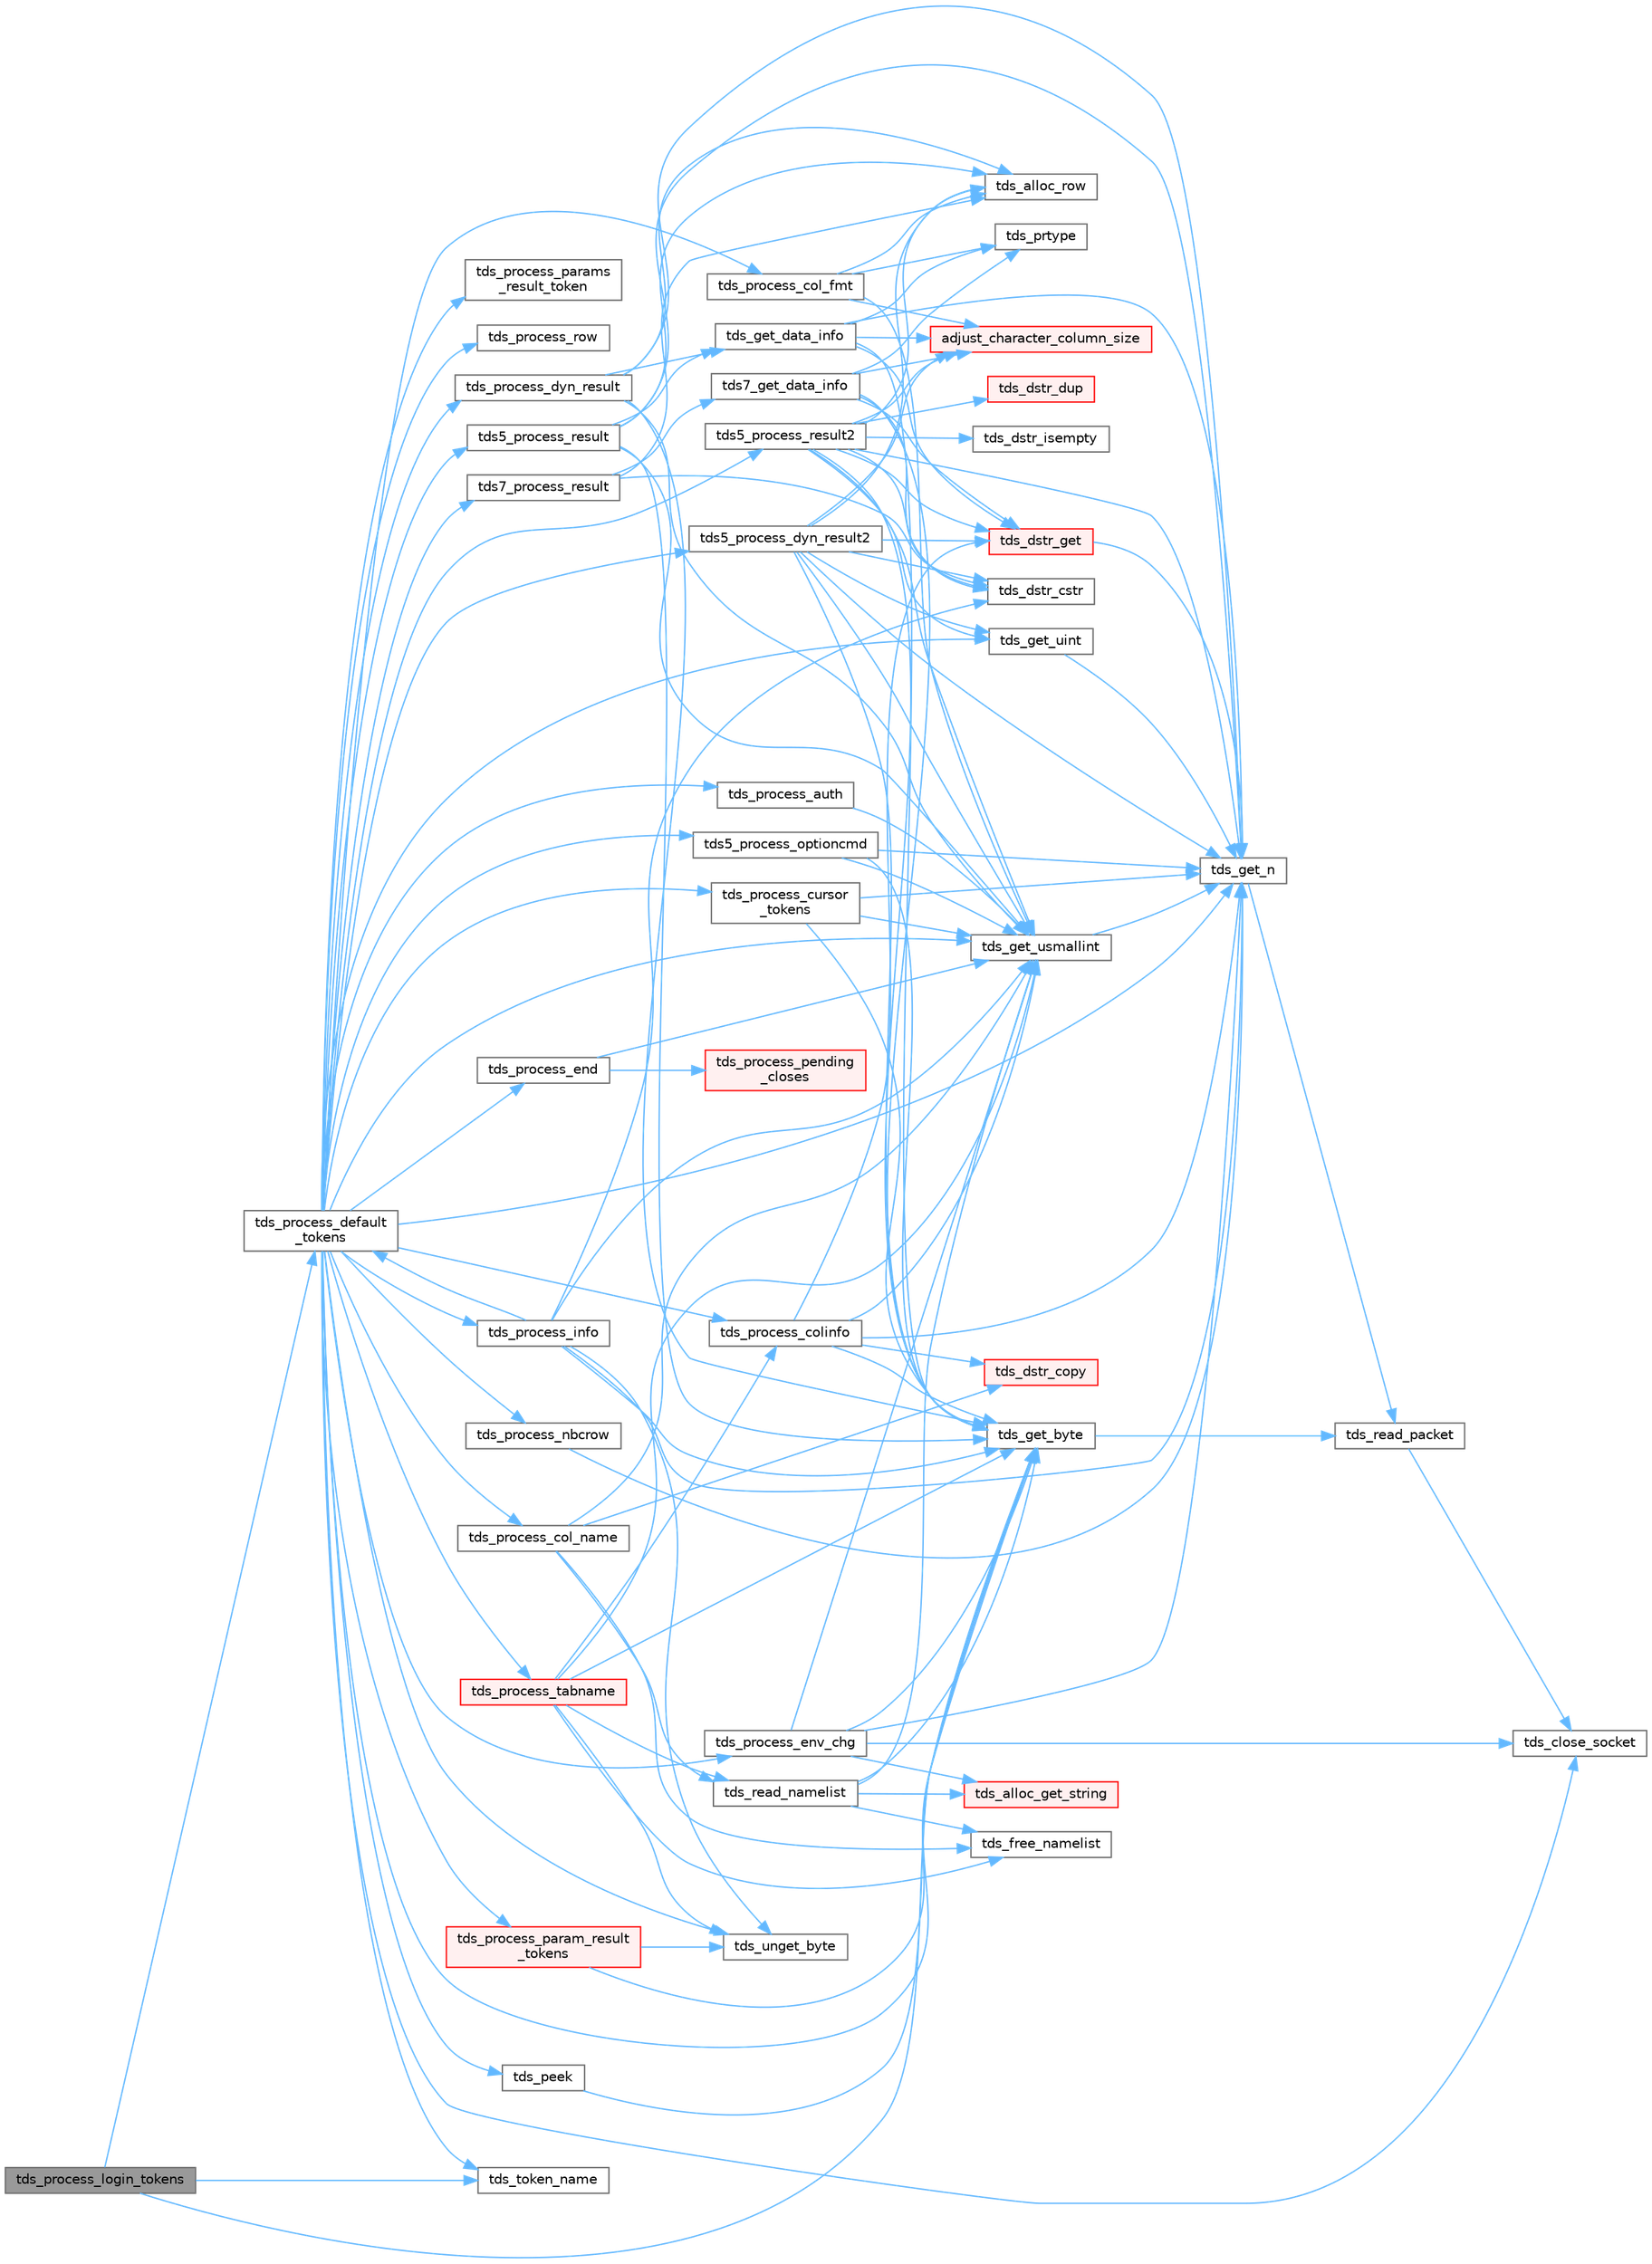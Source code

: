 digraph "tds_process_login_tokens"
{
 // LATEX_PDF_SIZE
  bgcolor="transparent";
  edge [fontname=Helvetica,fontsize=10,labelfontname=Helvetica,labelfontsize=10];
  node [fontname=Helvetica,fontsize=10,shape=box,height=0.2,width=0.4];
  rankdir="LR";
  Node1 [id="Node000001",label="tds_process_login_tokens",height=0.2,width=0.4,color="gray40", fillcolor="grey60", style="filled", fontcolor="black",tooltip="tds_process_login_tokens() is called after sending the login packet to the server."];
  Node1 -> Node2 [id="edge1_Node000001_Node000002",color="steelblue1",style="solid",tooltip=" "];
  Node2 [id="Node000002",label="tds_get_byte",height=0.2,width=0.4,color="grey40", fillcolor="white", style="filled",URL="$a00579.html#ga0cb72d3f6943795c39db1fa692be0a58",tooltip="Return a single byte from the input buffer."];
  Node2 -> Node3 [id="edge2_Node000002_Node000003",color="steelblue1",style="solid",tooltip=" "];
  Node3 [id="Node000003",label="tds_read_packet",height=0.2,width=0.4,color="grey40", fillcolor="white", style="filled",URL="$a00579.html#ga410619783bdf2bb60b0f27a5578e0e07",tooltip="Read in one 'packet' from the server."];
  Node3 -> Node4 [id="edge3_Node000003_Node000004",color="steelblue1",style="solid",tooltip=" "];
  Node4 [id="Node000004",label="tds_close_socket",height=0.2,width=0.4,color="grey40", fillcolor="white", style="filled",URL="$a00579.html#ga3e3f76009fce5ceedb2f42bb2c9aed2e",tooltip="Close current socket."];
  Node1 -> Node5 [id="edge4_Node000001_Node000005",color="steelblue1",style="solid",tooltip=" "];
  Node5 [id="Node000005",label="tds_process_default\l_tokens",height=0.2,width=0.4,color="grey40", fillcolor="white", style="filled",URL="$a00580.html#ga39453d084f3f780ac4602d4abf2839f7",tooltip="tds_process_default_tokens() is a catch all function that is called to process tokens not known to ot..."];
  Node5 -> Node6 [id="edge5_Node000005_Node000006",color="steelblue1",style="solid",tooltip=" "];
  Node6 [id="Node000006",label="tds5_process_dyn_result2",height=0.2,width=0.4,color="grey40", fillcolor="white", style="filled",URL="$a00580.html#gae688b515631141acfbc41bbb91c8b921",tooltip="Process new TDS 5.0 token for describing output parameters."];
  Node6 -> Node7 [id="edge6_Node000006_Node000007",color="steelblue1",style="solid",tooltip=" "];
  Node7 [id="Node000007",label="adjust_character_column_size",height=0.2,width=0.4,color="red", fillcolor="#FFF0F0", style="filled",URL="$a00580.html#ga91770634ce8c0d6f1fe007b45da186fd",tooltip="Adjust column size according to client's encoding."];
  Node6 -> Node13 [id="edge7_Node000006_Node000013",color="steelblue1",style="solid",tooltip=" "];
  Node13 [id="Node000013",label="tds_alloc_row",height=0.2,width=0.4,color="grey40", fillcolor="white", style="filled",URL="$a00577.html#ga1224fb9277112dc2ce12531d2b73b145",tooltip="Allocate space for row store return NULL on out of memory."];
  Node6 -> Node14 [id="edge8_Node000006_Node000014",color="steelblue1",style="solid",tooltip=" "];
  Node14 [id="Node000014",label="tds_dstr_cstr",height=0.2,width=0.4,color="grey40", fillcolor="white", style="filled",URL="$a00581.html#gac536f0e4d77d3cff5702719362ec1766",tooltip="Returns a C version (NUL terminated string) of dstr."];
  Node6 -> Node15 [id="edge9_Node000006_Node000015",color="steelblue1",style="solid",tooltip=" "];
  Node15 [id="Node000015",label="tds_dstr_get",height=0.2,width=0.4,color="red", fillcolor="#FFF0F0", style="filled",URL="$a00579.html#ga017c427e9599c031be5c555cb32abe2c",tooltip="Reads a string from wire and put in a DSTR."];
  Node15 -> Node19 [id="edge10_Node000015_Node000019",color="steelblue1",style="solid",tooltip=" "];
  Node19 [id="Node000019",label="tds_get_n",height=0.2,width=0.4,color="grey40", fillcolor="white", style="filled",URL="$a00579.html#gae777dd57e8d1bb40349d7d7d8434fddf",tooltip="Get N bytes from the buffer and return them in the already allocated space   given to us."];
  Node19 -> Node3 [id="edge11_Node000019_Node000003",color="steelblue1",style="solid",tooltip=" "];
  Node6 -> Node2 [id="edge12_Node000006_Node000002",color="steelblue1",style="solid",tooltip=" "];
  Node6 -> Node19 [id="edge13_Node000006_Node000019",color="steelblue1",style="solid",tooltip=" "];
  Node6 -> Node29 [id="edge14_Node000006_Node000029",color="steelblue1",style="solid",tooltip=" "];
  Node29 [id="Node000029",label="tds_get_uint",height=0.2,width=0.4,color="grey40", fillcolor="white", style="filled",URL="$a00579.html#ga9ac121c269e203337a48c5bf8afc48c3",tooltip="Get an int32 from the server."];
  Node29 -> Node19 [id="edge15_Node000029_Node000019",color="steelblue1",style="solid",tooltip=" "];
  Node6 -> Node30 [id="edge16_Node000006_Node000030",color="steelblue1",style="solid",tooltip=" "];
  Node30 [id="Node000030",label="tds_get_usmallint",height=0.2,width=0.4,color="grey40", fillcolor="white", style="filled",URL="$a00579.html#gad38aa5b9547817854ccba1fcc7855861",tooltip="Get an int16 from the server."];
  Node30 -> Node19 [id="edge17_Node000030_Node000019",color="steelblue1",style="solid",tooltip=" "];
  Node5 -> Node31 [id="edge18_Node000005_Node000031",color="steelblue1",style="solid",tooltip=" "];
  Node31 [id="Node000031",label="tds5_process_optioncmd",height=0.2,width=0.4,color="grey40", fillcolor="white", style="filled",URL="$a00580.html#gaa6a7e5aeb10a1322911c47be9c43e2d2",tooltip="Process option cmd results."];
  Node31 -> Node2 [id="edge19_Node000031_Node000002",color="steelblue1",style="solid",tooltip=" "];
  Node31 -> Node19 [id="edge20_Node000031_Node000019",color="steelblue1",style="solid",tooltip=" "];
  Node31 -> Node30 [id="edge21_Node000031_Node000030",color="steelblue1",style="solid",tooltip=" "];
  Node5 -> Node32 [id="edge22_Node000005_Node000032",color="steelblue1",style="solid",tooltip=" "];
  Node32 [id="Node000032",label="tds5_process_result",height=0.2,width=0.4,color="grey40", fillcolor="white", style="filled",URL="$a00580.html#ga547b2f48659f77a69aa802d861ac827d",tooltip="tds5_process_result() is the TDS 5.0 result set processing routine."];
  Node32 -> Node13 [id="edge23_Node000032_Node000013",color="steelblue1",style="solid",tooltip=" "];
  Node32 -> Node2 [id="edge24_Node000032_Node000002",color="steelblue1",style="solid",tooltip=" "];
  Node32 -> Node33 [id="edge25_Node000032_Node000033",color="steelblue1",style="solid",tooltip=" "];
  Node33 [id="Node000033",label="tds_get_data_info",height=0.2,width=0.4,color="grey40", fillcolor="white", style="filled",URL="$a00580.html#gad9b6b86f48be077fb44ac603845a0c27",tooltip="Reads data metadata from wire."];
  Node33 -> Node7 [id="edge26_Node000033_Node000007",color="steelblue1",style="solid",tooltip=" "];
  Node33 -> Node15 [id="edge27_Node000033_Node000015",color="steelblue1",style="solid",tooltip=" "];
  Node33 -> Node2 [id="edge28_Node000033_Node000002",color="steelblue1",style="solid",tooltip=" "];
  Node33 -> Node19 [id="edge29_Node000033_Node000019",color="steelblue1",style="solid",tooltip=" "];
  Node33 -> Node34 [id="edge30_Node000033_Node000034",color="steelblue1",style="solid",tooltip=" "];
  Node34 [id="Node000034",label="tds_prtype",height=0.2,width=0.4,color="grey40", fillcolor="white", style="filled",URL="$a00580.html#ga307f949194204f71f1a7e574424048b1",tooltip="Returns string representation of the given type."];
  Node32 -> Node19 [id="edge31_Node000032_Node000019",color="steelblue1",style="solid",tooltip=" "];
  Node32 -> Node30 [id="edge32_Node000032_Node000030",color="steelblue1",style="solid",tooltip=" "];
  Node5 -> Node35 [id="edge33_Node000005_Node000035",color="steelblue1",style="solid",tooltip=" "];
  Node35 [id="Node000035",label="tds5_process_result2",height=0.2,width=0.4,color="grey40", fillcolor="white", style="filled",URL="$a00580.html#gabe2bdd5a41ce067cb31aef18ff81cb1c",tooltip="tds5_process_result2() is the new TDS 5.0 result set processing routine."];
  Node35 -> Node7 [id="edge34_Node000035_Node000007",color="steelblue1",style="solid",tooltip=" "];
  Node35 -> Node13 [id="edge35_Node000035_Node000013",color="steelblue1",style="solid",tooltip=" "];
  Node35 -> Node14 [id="edge36_Node000035_Node000014",color="steelblue1",style="solid",tooltip=" "];
  Node35 -> Node36 [id="edge37_Node000035_Node000036",color="steelblue1",style="solid",tooltip=" "];
  Node36 [id="Node000036",label="tds_dstr_dup",height=0.2,width=0.4,color="red", fillcolor="#FFF0F0", style="filled",URL="$a00581.html#ga4e6d9fa6f9b9551a5a3390e10a5322e6",tooltip="Duplicate a string from another dynamic string."];
  Node35 -> Node15 [id="edge38_Node000035_Node000015",color="steelblue1",style="solid",tooltip=" "];
  Node35 -> Node38 [id="edge39_Node000035_Node000038",color="steelblue1",style="solid",tooltip=" "];
  Node38 [id="Node000038",label="tds_dstr_isempty",height=0.2,width=0.4,color="grey40", fillcolor="white", style="filled",URL="$a00581.html#ga197c6af67f2e7469d06c2aa055917b1e",tooltip="test if string is empty"];
  Node35 -> Node2 [id="edge40_Node000035_Node000002",color="steelblue1",style="solid",tooltip=" "];
  Node35 -> Node19 [id="edge41_Node000035_Node000019",color="steelblue1",style="solid",tooltip=" "];
  Node35 -> Node29 [id="edge42_Node000035_Node000029",color="steelblue1",style="solid",tooltip=" "];
  Node35 -> Node30 [id="edge43_Node000035_Node000030",color="steelblue1",style="solid",tooltip=" "];
  Node5 -> Node39 [id="edge44_Node000005_Node000039",color="steelblue1",style="solid",tooltip=" "];
  Node39 [id="Node000039",label="tds7_process_result",height=0.2,width=0.4,color="grey40", fillcolor="white", style="filled",URL="$a00580.html#gaca56fc22d65a24a96d1bef310ade73aa",tooltip="tds7_process_result() is the TDS 7.0 result set processing routine."];
  Node39 -> Node40 [id="edge45_Node000039_Node000040",color="steelblue1",style="solid",tooltip=" "];
  Node40 [id="Node000040",label="tds7_get_data_info",height=0.2,width=0.4,color="grey40", fillcolor="white", style="filled",URL="$a00580.html#ga07cee55fd522cca16fb59b7a8f0b1376",tooltip="Reads data information from wire."];
  Node40 -> Node7 [id="edge46_Node000040_Node000007",color="steelblue1",style="solid",tooltip=" "];
  Node40 -> Node14 [id="edge47_Node000040_Node000014",color="steelblue1",style="solid",tooltip=" "];
  Node40 -> Node15 [id="edge48_Node000040_Node000015",color="steelblue1",style="solid",tooltip=" "];
  Node40 -> Node2 [id="edge49_Node000040_Node000002",color="steelblue1",style="solid",tooltip=" "];
  Node40 -> Node34 [id="edge50_Node000040_Node000034",color="steelblue1",style="solid",tooltip=" "];
  Node39 -> Node13 [id="edge51_Node000039_Node000013",color="steelblue1",style="solid",tooltip=" "];
  Node39 -> Node14 [id="edge52_Node000039_Node000014",color="steelblue1",style="solid",tooltip=" "];
  Node5 -> Node4 [id="edge53_Node000005_Node000004",color="steelblue1",style="solid",tooltip=" "];
  Node5 -> Node2 [id="edge54_Node000005_Node000002",color="steelblue1",style="solid",tooltip=" "];
  Node5 -> Node19 [id="edge55_Node000005_Node000019",color="steelblue1",style="solid",tooltip=" "];
  Node5 -> Node29 [id="edge56_Node000005_Node000029",color="steelblue1",style="solid",tooltip=" "];
  Node5 -> Node30 [id="edge57_Node000005_Node000030",color="steelblue1",style="solid",tooltip=" "];
  Node5 -> Node41 [id="edge58_Node000005_Node000041",color="steelblue1",style="solid",tooltip=" "];
  Node41 [id="Node000041",label="tds_peek",height=0.2,width=0.4,color="grey40", fillcolor="white", style="filled",URL="$a00579.html#ga221e98a9c8be96ec6c8547891e1b53af",tooltip="Reads a byte from the TDS stream without removing it."];
  Node41 -> Node2 [id="edge59_Node000041_Node000002",color="steelblue1",style="solid",tooltip=" "];
  Node5 -> Node42 [id="edge60_Node000005_Node000042",color="steelblue1",style="solid",tooltip=" "];
  Node42 [id="Node000042",label="tds_process_auth",height=0.2,width=0.4,color="grey40", fillcolor="white", style="filled",URL="$a00580.html#ga4e1e52e09b0c27a9b9f53eb6b539afce",tooltip="Process authentication token."];
  Node42 -> Node30 [id="edge61_Node000042_Node000030",color="steelblue1",style="solid",tooltip=" "];
  Node5 -> Node43 [id="edge62_Node000005_Node000043",color="steelblue1",style="solid",tooltip=" "];
  Node43 [id="Node000043",label="tds_process_col_fmt",height=0.2,width=0.4,color="grey40", fillcolor="white", style="filled",URL="$a00580.html#ga4e3dd9d3614f5f0433b78b761dd68741",tooltip="tds_process_col_fmt() is the other half of result set processing under TDS 4.2."];
  Node43 -> Node7 [id="edge63_Node000043_Node000007",color="steelblue1",style="solid",tooltip=" "];
  Node43 -> Node13 [id="edge64_Node000043_Node000013",color="steelblue1",style="solid",tooltip=" "];
  Node43 -> Node30 [id="edge65_Node000043_Node000030",color="steelblue1",style="solid",tooltip=" "];
  Node43 -> Node34 [id="edge66_Node000043_Node000034",color="steelblue1",style="solid",tooltip=" "];
  Node5 -> Node44 [id="edge67_Node000005_Node000044",color="steelblue1",style="solid",tooltip=" "];
  Node44 [id="Node000044",label="tds_process_col_name",height=0.2,width=0.4,color="grey40", fillcolor="white", style="filled",URL="$a00580.html#ga905d2fa5e1b602817bd16bb0fcf9eadb",tooltip="tds_process_col_name() is one half of the result set under TDS 4.2 it contains all the column names,..."];
  Node44 -> Node45 [id="edge68_Node000044_Node000045",color="steelblue1",style="solid",tooltip=" "];
  Node45 [id="Node000045",label="tds_dstr_copy",height=0.2,width=0.4,color="red", fillcolor="#FFF0F0", style="filled",URL="$a00581.html#gad96366d9fa93bfc283cef1299fbe97ab",tooltip="copy a string from another"];
  Node44 -> Node46 [id="edge69_Node000044_Node000046",color="steelblue1",style="solid",tooltip=" "];
  Node46 [id="Node000046",label="tds_free_namelist",height=0.2,width=0.4,color="grey40", fillcolor="white", style="filled",URL="$a00580.html#ga21e9de33de9c8c492aa2f96c823596bb",tooltip="Frees list of names."];
  Node44 -> Node30 [id="edge70_Node000044_Node000030",color="steelblue1",style="solid",tooltip=" "];
  Node44 -> Node47 [id="edge71_Node000044_Node000047",color="steelblue1",style="solid",tooltip=" "];
  Node47 [id="Node000047",label="tds_read_namelist",height=0.2,width=0.4,color="grey40", fillcolor="white", style="filled",URL="$a00580.html#gaeaaed2ea1d8c827da1a0f5b419524ae1",tooltip="Reads list of names (usually table names)"];
  Node47 -> Node48 [id="edge72_Node000047_Node000048",color="steelblue1",style="solid",tooltip=" "];
  Node48 [id="Node000048",label="tds_alloc_get_string",height=0.2,width=0.4,color="red", fillcolor="#FFF0F0", style="filled",URL="$a00580.html#gafb26aba5d935e40b87b95e21a5185848",tooltip="Reads a string from wire in a new allocated buffer."];
  Node47 -> Node46 [id="edge73_Node000047_Node000046",color="steelblue1",style="solid",tooltip=" "];
  Node47 -> Node2 [id="edge74_Node000047_Node000002",color="steelblue1",style="solid",tooltip=" "];
  Node47 -> Node30 [id="edge75_Node000047_Node000030",color="steelblue1",style="solid",tooltip=" "];
  Node5 -> Node49 [id="edge76_Node000005_Node000049",color="steelblue1",style="solid",tooltip=" "];
  Node49 [id="Node000049",label="tds_process_colinfo",height=0.2,width=0.4,color="grey40", fillcolor="white", style="filled",URL="$a00580.html#ga22c7f413d43fc0d511e122a3de389166",tooltip="Reads column information."];
  Node49 -> Node45 [id="edge77_Node000049_Node000045",color="steelblue1",style="solid",tooltip=" "];
  Node49 -> Node15 [id="edge78_Node000049_Node000015",color="steelblue1",style="solid",tooltip=" "];
  Node49 -> Node2 [id="edge79_Node000049_Node000002",color="steelblue1",style="solid",tooltip=" "];
  Node49 -> Node19 [id="edge80_Node000049_Node000019",color="steelblue1",style="solid",tooltip=" "];
  Node49 -> Node30 [id="edge81_Node000049_Node000030",color="steelblue1",style="solid",tooltip=" "];
  Node5 -> Node50 [id="edge82_Node000005_Node000050",color="steelblue1",style="solid",tooltip=" "];
  Node50 [id="Node000050",label="tds_process_cursor\l_tokens",height=0.2,width=0.4,color="grey40", fillcolor="white", style="filled",URL="$a00580.html#ga315d875d90c64d12d61fc9e33b4dee96",tooltip="Reads cursor command results."];
  Node50 -> Node2 [id="edge83_Node000050_Node000002",color="steelblue1",style="solid",tooltip=" "];
  Node50 -> Node19 [id="edge84_Node000050_Node000019",color="steelblue1",style="solid",tooltip=" "];
  Node50 -> Node30 [id="edge85_Node000050_Node000030",color="steelblue1",style="solid",tooltip=" "];
  Node5 -> Node51 [id="edge86_Node000005_Node000051",color="steelblue1",style="solid",tooltip=" "];
  Node51 [id="Node000051",label="tds_process_dyn_result",height=0.2,width=0.4,color="grey40", fillcolor="white", style="filled",URL="$a00580.html#ga416cf119c1d4a0fca27dc5b50c261358",tooltip="Process results from dynamic."];
  Node51 -> Node13 [id="edge87_Node000051_Node000013",color="steelblue1",style="solid",tooltip=" "];
  Node51 -> Node2 [id="edge88_Node000051_Node000002",color="steelblue1",style="solid",tooltip=" "];
  Node51 -> Node33 [id="edge89_Node000051_Node000033",color="steelblue1",style="solid",tooltip=" "];
  Node51 -> Node19 [id="edge90_Node000051_Node000019",color="steelblue1",style="solid",tooltip=" "];
  Node51 -> Node30 [id="edge91_Node000051_Node000030",color="steelblue1",style="solid",tooltip=" "];
  Node5 -> Node52 [id="edge92_Node000005_Node000052",color="steelblue1",style="solid",tooltip=" "];
  Node52 [id="Node000052",label="tds_process_end",height=0.2,width=0.4,color="grey40", fillcolor="white", style="filled",URL="$a00580.html#ga7a081cf9bb8f04ead12f0299fb7c4cd9",tooltip="tds_process_end() processes any of the DONE, DONEPROC, or DONEINPROC tokens."];
  Node52 -> Node30 [id="edge93_Node000052_Node000030",color="steelblue1",style="solid",tooltip=" "];
  Node52 -> Node53 [id="edge94_Node000052_Node000053",color="steelblue1",style="solid",tooltip=" "];
  Node53 [id="Node000053",label="tds_process_pending\l_closes",height=0.2,width=0.4,color="red", fillcolor="#FFF0F0", style="filled",URL="$a00580.html#ga69902dffb299d62a799888e0fa3ccd68",tooltip="Attempt to close all deferred closes (dynamics and cursors)."];
  Node5 -> Node97 [id="edge95_Node000005_Node000097",color="steelblue1",style="solid",tooltip=" "];
  Node97 [id="Node000097",label="tds_process_env_chg",height=0.2,width=0.4,color="grey40", fillcolor="white", style="filled",URL="$a00580.html#ga3e1b4df4410a86a563a8c155e7799720",tooltip="tds_process_env_chg() when ever certain things change on the server, such as database,..."];
  Node97 -> Node48 [id="edge96_Node000097_Node000048",color="steelblue1",style="solid",tooltip=" "];
  Node97 -> Node4 [id="edge97_Node000097_Node000004",color="steelblue1",style="solid",tooltip=" "];
  Node97 -> Node2 [id="edge98_Node000097_Node000002",color="steelblue1",style="solid",tooltip=" "];
  Node97 -> Node19 [id="edge99_Node000097_Node000019",color="steelblue1",style="solid",tooltip=" "];
  Node97 -> Node30 [id="edge100_Node000097_Node000030",color="steelblue1",style="solid",tooltip=" "];
  Node5 -> Node68 [id="edge101_Node000005_Node000068",color="steelblue1",style="solid",tooltip=" "];
  Node68 [id="Node000068",label="tds_process_info",height=0.2,width=0.4,color="grey40", fillcolor="white", style="filled",URL="$a00580.html#ga65a2316369529731732f200c190d05d6",tooltip="tds_process_info() is called for INFO, ERR, or EED tokens and is responsible for calling the CLI's me..."];
  Node68 -> Node14 [id="edge102_Node000068_Node000014",color="steelblue1",style="solid",tooltip=" "];
  Node68 -> Node2 [id="edge103_Node000068_Node000002",color="steelblue1",style="solid",tooltip=" "];
  Node68 -> Node19 [id="edge104_Node000068_Node000019",color="steelblue1",style="solid",tooltip=" "];
  Node68 -> Node30 [id="edge105_Node000068_Node000030",color="steelblue1",style="solid",tooltip=" "];
  Node68 -> Node5 [id="edge106_Node000068_Node000005",color="steelblue1",style="solid",tooltip=" "];
  Node68 -> Node69 [id="edge107_Node000068_Node000069",color="steelblue1",style="solid",tooltip=" "];
  Node69 [id="Node000069",label="tds_unget_byte",height=0.2,width=0.4,color="grey40", fillcolor="white", style="filled",URL="$a00579.html#gad70d59fb317d098b0c9fd29dd77131a8",tooltip="Unget will always work as long as you don't call it twice in a row."];
  Node5 -> Node70 [id="edge108_Node000005_Node000070",color="steelblue1",style="solid",tooltip=" "];
  Node70 [id="Node000070",label="tds_process_nbcrow",height=0.2,width=0.4,color="grey40", fillcolor="white", style="filled",URL="$a00580.html#gaf7264c9eb3aa7a73358a4c65f02d3d3c",tooltip="tds_process_nbcrow() processes rows and places them in the row buffer."];
  Node70 -> Node19 [id="edge109_Node000070_Node000019",color="steelblue1",style="solid",tooltip=" "];
  Node5 -> Node75 [id="edge110_Node000005_Node000075",color="steelblue1",style="solid",tooltip=" "];
  Node75 [id="Node000075",label="tds_process_param_result\l_tokens",height=0.2,width=0.4,color="red", fillcolor="#FFF0F0", style="filled",URL="$a00580.html#ga9fdef8228d29cab7fa9098f07fa73fba",tooltip="Process parameters from networks."];
  Node75 -> Node2 [id="edge111_Node000075_Node000002",color="steelblue1",style="solid",tooltip=" "];
  Node75 -> Node69 [id="edge112_Node000075_Node000069",color="steelblue1",style="solid",tooltip=" "];
  Node5 -> Node76 [id="edge113_Node000005_Node000076",color="steelblue1",style="solid",tooltip=" "];
  Node76 [id="Node000076",label="tds_process_params\l_result_token",height=0.2,width=0.4,color="grey40", fillcolor="white", style="filled",URL="$a00580.html#ga7b18c0911a9dc69939577b39eb64725d",tooltip="tds_process_params_result_token() processes params on TDS5."];
  Node5 -> Node77 [id="edge114_Node000005_Node000077",color="steelblue1",style="solid",tooltip=" "];
  Node77 [id="Node000077",label="tds_process_row",height=0.2,width=0.4,color="grey40", fillcolor="white", style="filled",URL="$a00580.html#gaad814dd6e35aee8332035d06dc8b5d65",tooltip="tds_process_row() processes rows and places them in the row buffer."];
  Node5 -> Node78 [id="edge115_Node000005_Node000078",color="steelblue1",style="solid",tooltip=" "];
  Node78 [id="Node000078",label="tds_process_tabname",height=0.2,width=0.4,color="red", fillcolor="#FFF0F0", style="filled",URL="$a00580.html#gaeec59bca9bd0c5388e245f0d19d9c81a",tooltip="Process list of table from network."];
  Node78 -> Node46 [id="edge116_Node000078_Node000046",color="steelblue1",style="solid",tooltip=" "];
  Node78 -> Node2 [id="edge117_Node000078_Node000002",color="steelblue1",style="solid",tooltip=" "];
  Node78 -> Node30 [id="edge118_Node000078_Node000030",color="steelblue1",style="solid",tooltip=" "];
  Node78 -> Node49 [id="edge119_Node000078_Node000049",color="steelblue1",style="solid",tooltip=" "];
  Node78 -> Node47 [id="edge120_Node000078_Node000047",color="steelblue1",style="solid",tooltip=" "];
  Node78 -> Node69 [id="edge121_Node000078_Node000069",color="steelblue1",style="solid",tooltip=" "];
  Node5 -> Node83 [id="edge122_Node000005_Node000083",color="steelblue1",style="solid",tooltip=" "];
  Node83 [id="Node000083",label="tds_token_name",height=0.2,width=0.4,color="grey40", fillcolor="white", style="filled",URL="$a00580.html#ga7f24a7af985cd320788122e98072b7af",tooltip="Returns string representation for a given token type."];
  Node5 -> Node69 [id="edge123_Node000005_Node000069",color="steelblue1",style="solid",tooltip=" "];
  Node1 -> Node83 [id="edge124_Node000001_Node000083",color="steelblue1",style="solid",tooltip=" "];
}
